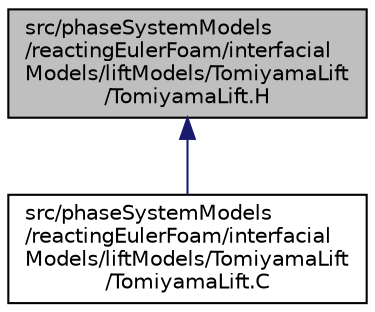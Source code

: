 digraph "src/phaseSystemModels/reactingEulerFoam/interfacialModels/liftModels/TomiyamaLift/TomiyamaLift.H"
{
  bgcolor="transparent";
  edge [fontname="Helvetica",fontsize="10",labelfontname="Helvetica",labelfontsize="10"];
  node [fontname="Helvetica",fontsize="10",shape=record];
  Node1 [label="src/phaseSystemModels\l/reactingEulerFoam/interfacial\lModels/liftModels/TomiyamaLift\l/TomiyamaLift.H",height=0.2,width=0.4,color="black", fillcolor="grey75", style="filled" fontcolor="black"];
  Node1 -> Node2 [dir="back",color="midnightblue",fontsize="10",style="solid",fontname="Helvetica"];
  Node2 [label="src/phaseSystemModels\l/reactingEulerFoam/interfacial\lModels/liftModels/TomiyamaLift\l/TomiyamaLift.C",height=0.2,width=0.4,color="black",URL="$src_2phaseSystemModels_2reactingEulerFoam_2interfacialModels_2liftModels_2TomiyamaLift_2TomiyamaLift_8C.html"];
}
